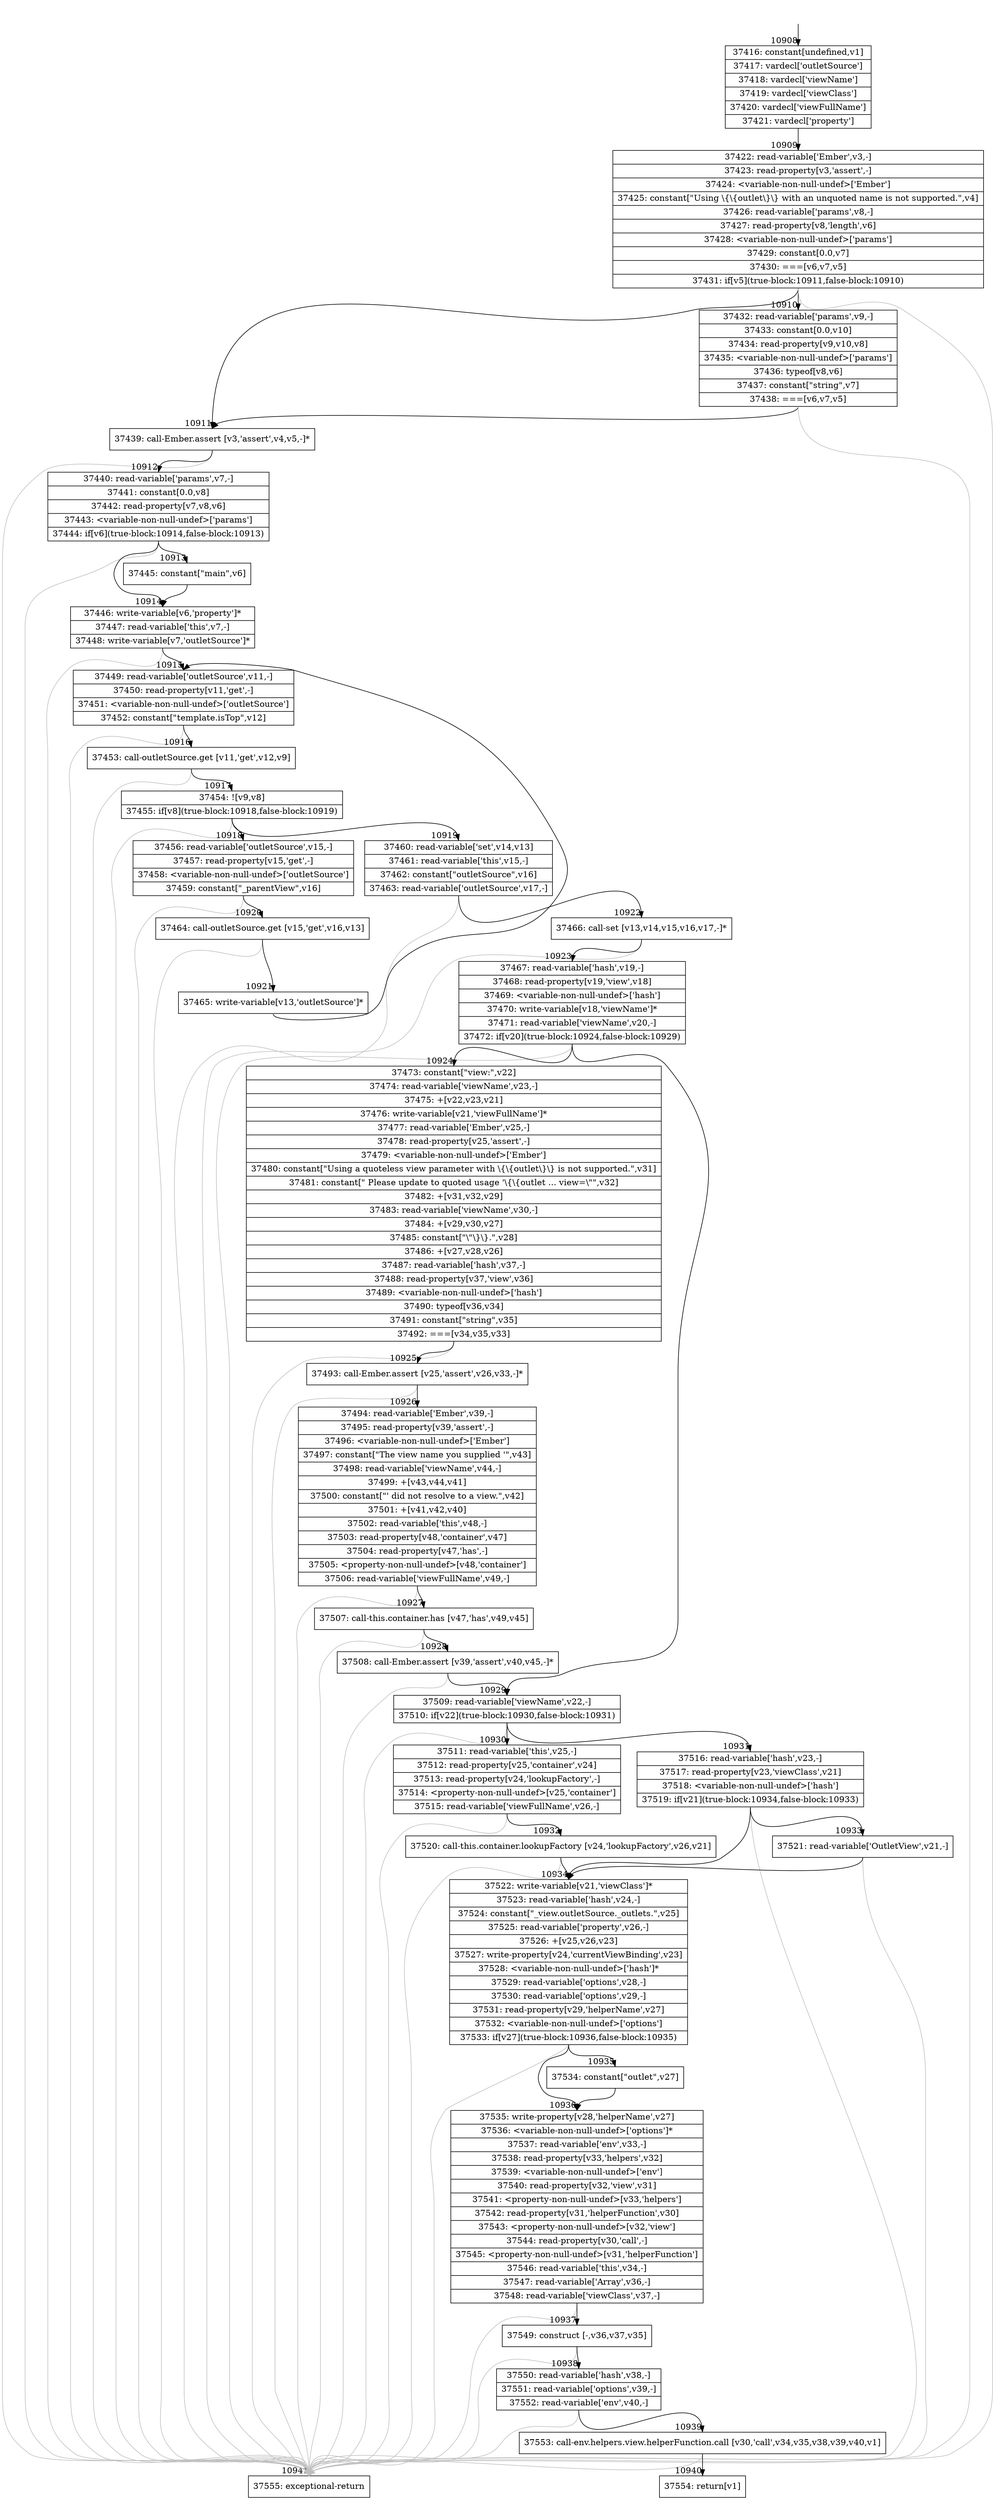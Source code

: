 digraph {
rankdir="TD"
BB_entry911[shape=none,label=""];
BB_entry911 -> BB10908 [tailport=s, headport=n, headlabel="    10908"]
BB10908 [shape=record label="{37416: constant[undefined,v1]|37417: vardecl['outletSource']|37418: vardecl['viewName']|37419: vardecl['viewClass']|37420: vardecl['viewFullName']|37421: vardecl['property']}" ] 
BB10908 -> BB10909 [tailport=s, headport=n, headlabel="      10909"]
BB10909 [shape=record label="{37422: read-variable['Ember',v3,-]|37423: read-property[v3,'assert',-]|37424: \<variable-non-null-undef\>['Ember']|37425: constant[\"Using \\\{\\\{outlet\\\}\\\} with an unquoted name is not supported.\",v4]|37426: read-variable['params',v8,-]|37427: read-property[v8,'length',v6]|37428: \<variable-non-null-undef\>['params']|37429: constant[0.0,v7]|37430: ===[v6,v7,v5]|37431: if[v5](true-block:10911,false-block:10910)}" ] 
BB10909 -> BB10911 [tailport=s, headport=n, headlabel="      10911"]
BB10909 -> BB10910 [tailport=s, headport=n, headlabel="      10910"]
BB10909 -> BB10941 [tailport=s, headport=n, color=gray, headlabel="      10941"]
BB10910 [shape=record label="{37432: read-variable['params',v9,-]|37433: constant[0.0,v10]|37434: read-property[v9,v10,v8]|37435: \<variable-non-null-undef\>['params']|37436: typeof[v8,v6]|37437: constant[\"string\",v7]|37438: ===[v6,v7,v5]}" ] 
BB10910 -> BB10911 [tailport=s, headport=n]
BB10910 -> BB10941 [tailport=s, headport=n, color=gray]
BB10911 [shape=record label="{37439: call-Ember.assert [v3,'assert',v4,v5,-]*}" ] 
BB10911 -> BB10912 [tailport=s, headport=n, headlabel="      10912"]
BB10911 -> BB10941 [tailport=s, headport=n, color=gray]
BB10912 [shape=record label="{37440: read-variable['params',v7,-]|37441: constant[0.0,v8]|37442: read-property[v7,v8,v6]|37443: \<variable-non-null-undef\>['params']|37444: if[v6](true-block:10914,false-block:10913)}" ] 
BB10912 -> BB10914 [tailport=s, headport=n, headlabel="      10914"]
BB10912 -> BB10913 [tailport=s, headport=n, headlabel="      10913"]
BB10912 -> BB10941 [tailport=s, headport=n, color=gray]
BB10913 [shape=record label="{37445: constant[\"main\",v6]}" ] 
BB10913 -> BB10914 [tailport=s, headport=n]
BB10914 [shape=record label="{37446: write-variable[v6,'property']*|37447: read-variable['this',v7,-]|37448: write-variable[v7,'outletSource']*}" ] 
BB10914 -> BB10915 [tailport=s, headport=n, headlabel="      10915"]
BB10914 -> BB10941 [tailport=s, headport=n, color=gray]
BB10915 [shape=record label="{37449: read-variable['outletSource',v11,-]|37450: read-property[v11,'get',-]|37451: \<variable-non-null-undef\>['outletSource']|37452: constant[\"template.isTop\",v12]}" ] 
BB10915 -> BB10916 [tailport=s, headport=n, headlabel="      10916"]
BB10915 -> BB10941 [tailport=s, headport=n, color=gray]
BB10916 [shape=record label="{37453: call-outletSource.get [v11,'get',v12,v9]}" ] 
BB10916 -> BB10917 [tailport=s, headport=n, headlabel="      10917"]
BB10916 -> BB10941 [tailport=s, headport=n, color=gray]
BB10917 [shape=record label="{37454: ![v9,v8]|37455: if[v8](true-block:10918,false-block:10919)}" ] 
BB10917 -> BB10918 [tailport=s, headport=n, headlabel="      10918"]
BB10917 -> BB10919 [tailport=s, headport=n, headlabel="      10919"]
BB10917 -> BB10941 [tailport=s, headport=n, color=gray]
BB10918 [shape=record label="{37456: read-variable['outletSource',v15,-]|37457: read-property[v15,'get',-]|37458: \<variable-non-null-undef\>['outletSource']|37459: constant[\"_parentView\",v16]}" ] 
BB10918 -> BB10920 [tailport=s, headport=n, headlabel="      10920"]
BB10918 -> BB10941 [tailport=s, headport=n, color=gray]
BB10919 [shape=record label="{37460: read-variable['set',v14,v13]|37461: read-variable['this',v15,-]|37462: constant[\"outletSource\",v16]|37463: read-variable['outletSource',v17,-]}" ] 
BB10919 -> BB10922 [tailport=s, headport=n, headlabel="      10922"]
BB10919 -> BB10941 [tailport=s, headport=n, color=gray]
BB10920 [shape=record label="{37464: call-outletSource.get [v15,'get',v16,v13]}" ] 
BB10920 -> BB10921 [tailport=s, headport=n, headlabel="      10921"]
BB10920 -> BB10941 [tailport=s, headport=n, color=gray]
BB10921 [shape=record label="{37465: write-variable[v13,'outletSource']*}" ] 
BB10921 -> BB10915 [tailport=s, headport=n]
BB10922 [shape=record label="{37466: call-set [v13,v14,v15,v16,v17,-]*}" ] 
BB10922 -> BB10923 [tailport=s, headport=n, headlabel="      10923"]
BB10922 -> BB10941 [tailport=s, headport=n, color=gray]
BB10923 [shape=record label="{37467: read-variable['hash',v19,-]|37468: read-property[v19,'view',v18]|37469: \<variable-non-null-undef\>['hash']|37470: write-variable[v18,'viewName']*|37471: read-variable['viewName',v20,-]|37472: if[v20](true-block:10924,false-block:10929)}" ] 
BB10923 -> BB10924 [tailport=s, headport=n, headlabel="      10924"]
BB10923 -> BB10929 [tailport=s, headport=n, headlabel="      10929"]
BB10923 -> BB10941 [tailport=s, headport=n, color=gray]
BB10924 [shape=record label="{37473: constant[\"view:\",v22]|37474: read-variable['viewName',v23,-]|37475: +[v22,v23,v21]|37476: write-variable[v21,'viewFullName']*|37477: read-variable['Ember',v25,-]|37478: read-property[v25,'assert',-]|37479: \<variable-non-null-undef\>['Ember']|37480: constant[\"Using a quoteless view parameter with \\\{\\\{outlet\\\}\\\} is not supported.\",v31]|37481: constant[\" Please update to quoted usage '\\\{\\\{outlet ... view=\\\"\",v32]|37482: +[v31,v32,v29]|37483: read-variable['viewName',v30,-]|37484: +[v29,v30,v27]|37485: constant[\"\\\"\\\}\\\}.\",v28]|37486: +[v27,v28,v26]|37487: read-variable['hash',v37,-]|37488: read-property[v37,'view',v36]|37489: \<variable-non-null-undef\>['hash']|37490: typeof[v36,v34]|37491: constant[\"string\",v35]|37492: ===[v34,v35,v33]}" ] 
BB10924 -> BB10925 [tailport=s, headport=n, headlabel="      10925"]
BB10924 -> BB10941 [tailport=s, headport=n, color=gray]
BB10925 [shape=record label="{37493: call-Ember.assert [v25,'assert',v26,v33,-]*}" ] 
BB10925 -> BB10926 [tailport=s, headport=n, headlabel="      10926"]
BB10925 -> BB10941 [tailport=s, headport=n, color=gray]
BB10926 [shape=record label="{37494: read-variable['Ember',v39,-]|37495: read-property[v39,'assert',-]|37496: \<variable-non-null-undef\>['Ember']|37497: constant[\"The view name you supplied '\",v43]|37498: read-variable['viewName',v44,-]|37499: +[v43,v44,v41]|37500: constant[\"' did not resolve to a view.\",v42]|37501: +[v41,v42,v40]|37502: read-variable['this',v48,-]|37503: read-property[v48,'container',v47]|37504: read-property[v47,'has',-]|37505: \<property-non-null-undef\>[v48,'container']|37506: read-variable['viewFullName',v49,-]}" ] 
BB10926 -> BB10927 [tailport=s, headport=n, headlabel="      10927"]
BB10926 -> BB10941 [tailport=s, headport=n, color=gray]
BB10927 [shape=record label="{37507: call-this.container.has [v47,'has',v49,v45]}" ] 
BB10927 -> BB10928 [tailport=s, headport=n, headlabel="      10928"]
BB10927 -> BB10941 [tailport=s, headport=n, color=gray]
BB10928 [shape=record label="{37508: call-Ember.assert [v39,'assert',v40,v45,-]*}" ] 
BB10928 -> BB10929 [tailport=s, headport=n]
BB10928 -> BB10941 [tailport=s, headport=n, color=gray]
BB10929 [shape=record label="{37509: read-variable['viewName',v22,-]|37510: if[v22](true-block:10930,false-block:10931)}" ] 
BB10929 -> BB10930 [tailport=s, headport=n, headlabel="      10930"]
BB10929 -> BB10931 [tailport=s, headport=n, headlabel="      10931"]
BB10929 -> BB10941 [tailport=s, headport=n, color=gray]
BB10930 [shape=record label="{37511: read-variable['this',v25,-]|37512: read-property[v25,'container',v24]|37513: read-property[v24,'lookupFactory',-]|37514: \<property-non-null-undef\>[v25,'container']|37515: read-variable['viewFullName',v26,-]}" ] 
BB10930 -> BB10932 [tailport=s, headport=n, headlabel="      10932"]
BB10930 -> BB10941 [tailport=s, headport=n, color=gray]
BB10931 [shape=record label="{37516: read-variable['hash',v23,-]|37517: read-property[v23,'viewClass',v21]|37518: \<variable-non-null-undef\>['hash']|37519: if[v21](true-block:10934,false-block:10933)}" ] 
BB10931 -> BB10934 [tailport=s, headport=n, headlabel="      10934"]
BB10931 -> BB10933 [tailport=s, headport=n, headlabel="      10933"]
BB10931 -> BB10941 [tailport=s, headport=n, color=gray]
BB10932 [shape=record label="{37520: call-this.container.lookupFactory [v24,'lookupFactory',v26,v21]}" ] 
BB10932 -> BB10934 [tailport=s, headport=n]
BB10932 -> BB10941 [tailport=s, headport=n, color=gray]
BB10933 [shape=record label="{37521: read-variable['OutletView',v21,-]}" ] 
BB10933 -> BB10934 [tailport=s, headport=n]
BB10933 -> BB10941 [tailport=s, headport=n, color=gray]
BB10934 [shape=record label="{37522: write-variable[v21,'viewClass']*|37523: read-variable['hash',v24,-]|37524: constant[\"_view.outletSource._outlets.\",v25]|37525: read-variable['property',v26,-]|37526: +[v25,v26,v23]|37527: write-property[v24,'currentViewBinding',v23]|37528: \<variable-non-null-undef\>['hash']*|37529: read-variable['options',v28,-]|37530: read-variable['options',v29,-]|37531: read-property[v29,'helperName',v27]|37532: \<variable-non-null-undef\>['options']|37533: if[v27](true-block:10936,false-block:10935)}" ] 
BB10934 -> BB10936 [tailport=s, headport=n, headlabel="      10936"]
BB10934 -> BB10935 [tailport=s, headport=n, headlabel="      10935"]
BB10934 -> BB10941 [tailport=s, headport=n, color=gray]
BB10935 [shape=record label="{37534: constant[\"outlet\",v27]}" ] 
BB10935 -> BB10936 [tailport=s, headport=n]
BB10936 [shape=record label="{37535: write-property[v28,'helperName',v27]|37536: \<variable-non-null-undef\>['options']*|37537: read-variable['env',v33,-]|37538: read-property[v33,'helpers',v32]|37539: \<variable-non-null-undef\>['env']|37540: read-property[v32,'view',v31]|37541: \<property-non-null-undef\>[v33,'helpers']|37542: read-property[v31,'helperFunction',v30]|37543: \<property-non-null-undef\>[v32,'view']|37544: read-property[v30,'call',-]|37545: \<property-non-null-undef\>[v31,'helperFunction']|37546: read-variable['this',v34,-]|37547: read-variable['Array',v36,-]|37548: read-variable['viewClass',v37,-]}" ] 
BB10936 -> BB10937 [tailport=s, headport=n, headlabel="      10937"]
BB10936 -> BB10941 [tailport=s, headport=n, color=gray]
BB10937 [shape=record label="{37549: construct [-,v36,v37,v35]}" ] 
BB10937 -> BB10938 [tailport=s, headport=n, headlabel="      10938"]
BB10937 -> BB10941 [tailport=s, headport=n, color=gray]
BB10938 [shape=record label="{37550: read-variable['hash',v38,-]|37551: read-variable['options',v39,-]|37552: read-variable['env',v40,-]}" ] 
BB10938 -> BB10939 [tailport=s, headport=n, headlabel="      10939"]
BB10938 -> BB10941 [tailport=s, headport=n, color=gray]
BB10939 [shape=record label="{37553: call-env.helpers.view.helperFunction.call [v30,'call',v34,v35,v38,v39,v40,v1]}" ] 
BB10939 -> BB10940 [tailport=s, headport=n, headlabel="      10940"]
BB10939 -> BB10941 [tailport=s, headport=n, color=gray]
BB10940 [shape=record label="{37554: return[v1]}" ] 
BB10941 [shape=record label="{37555: exceptional-return}" ] 
//#$~ 19852
}
